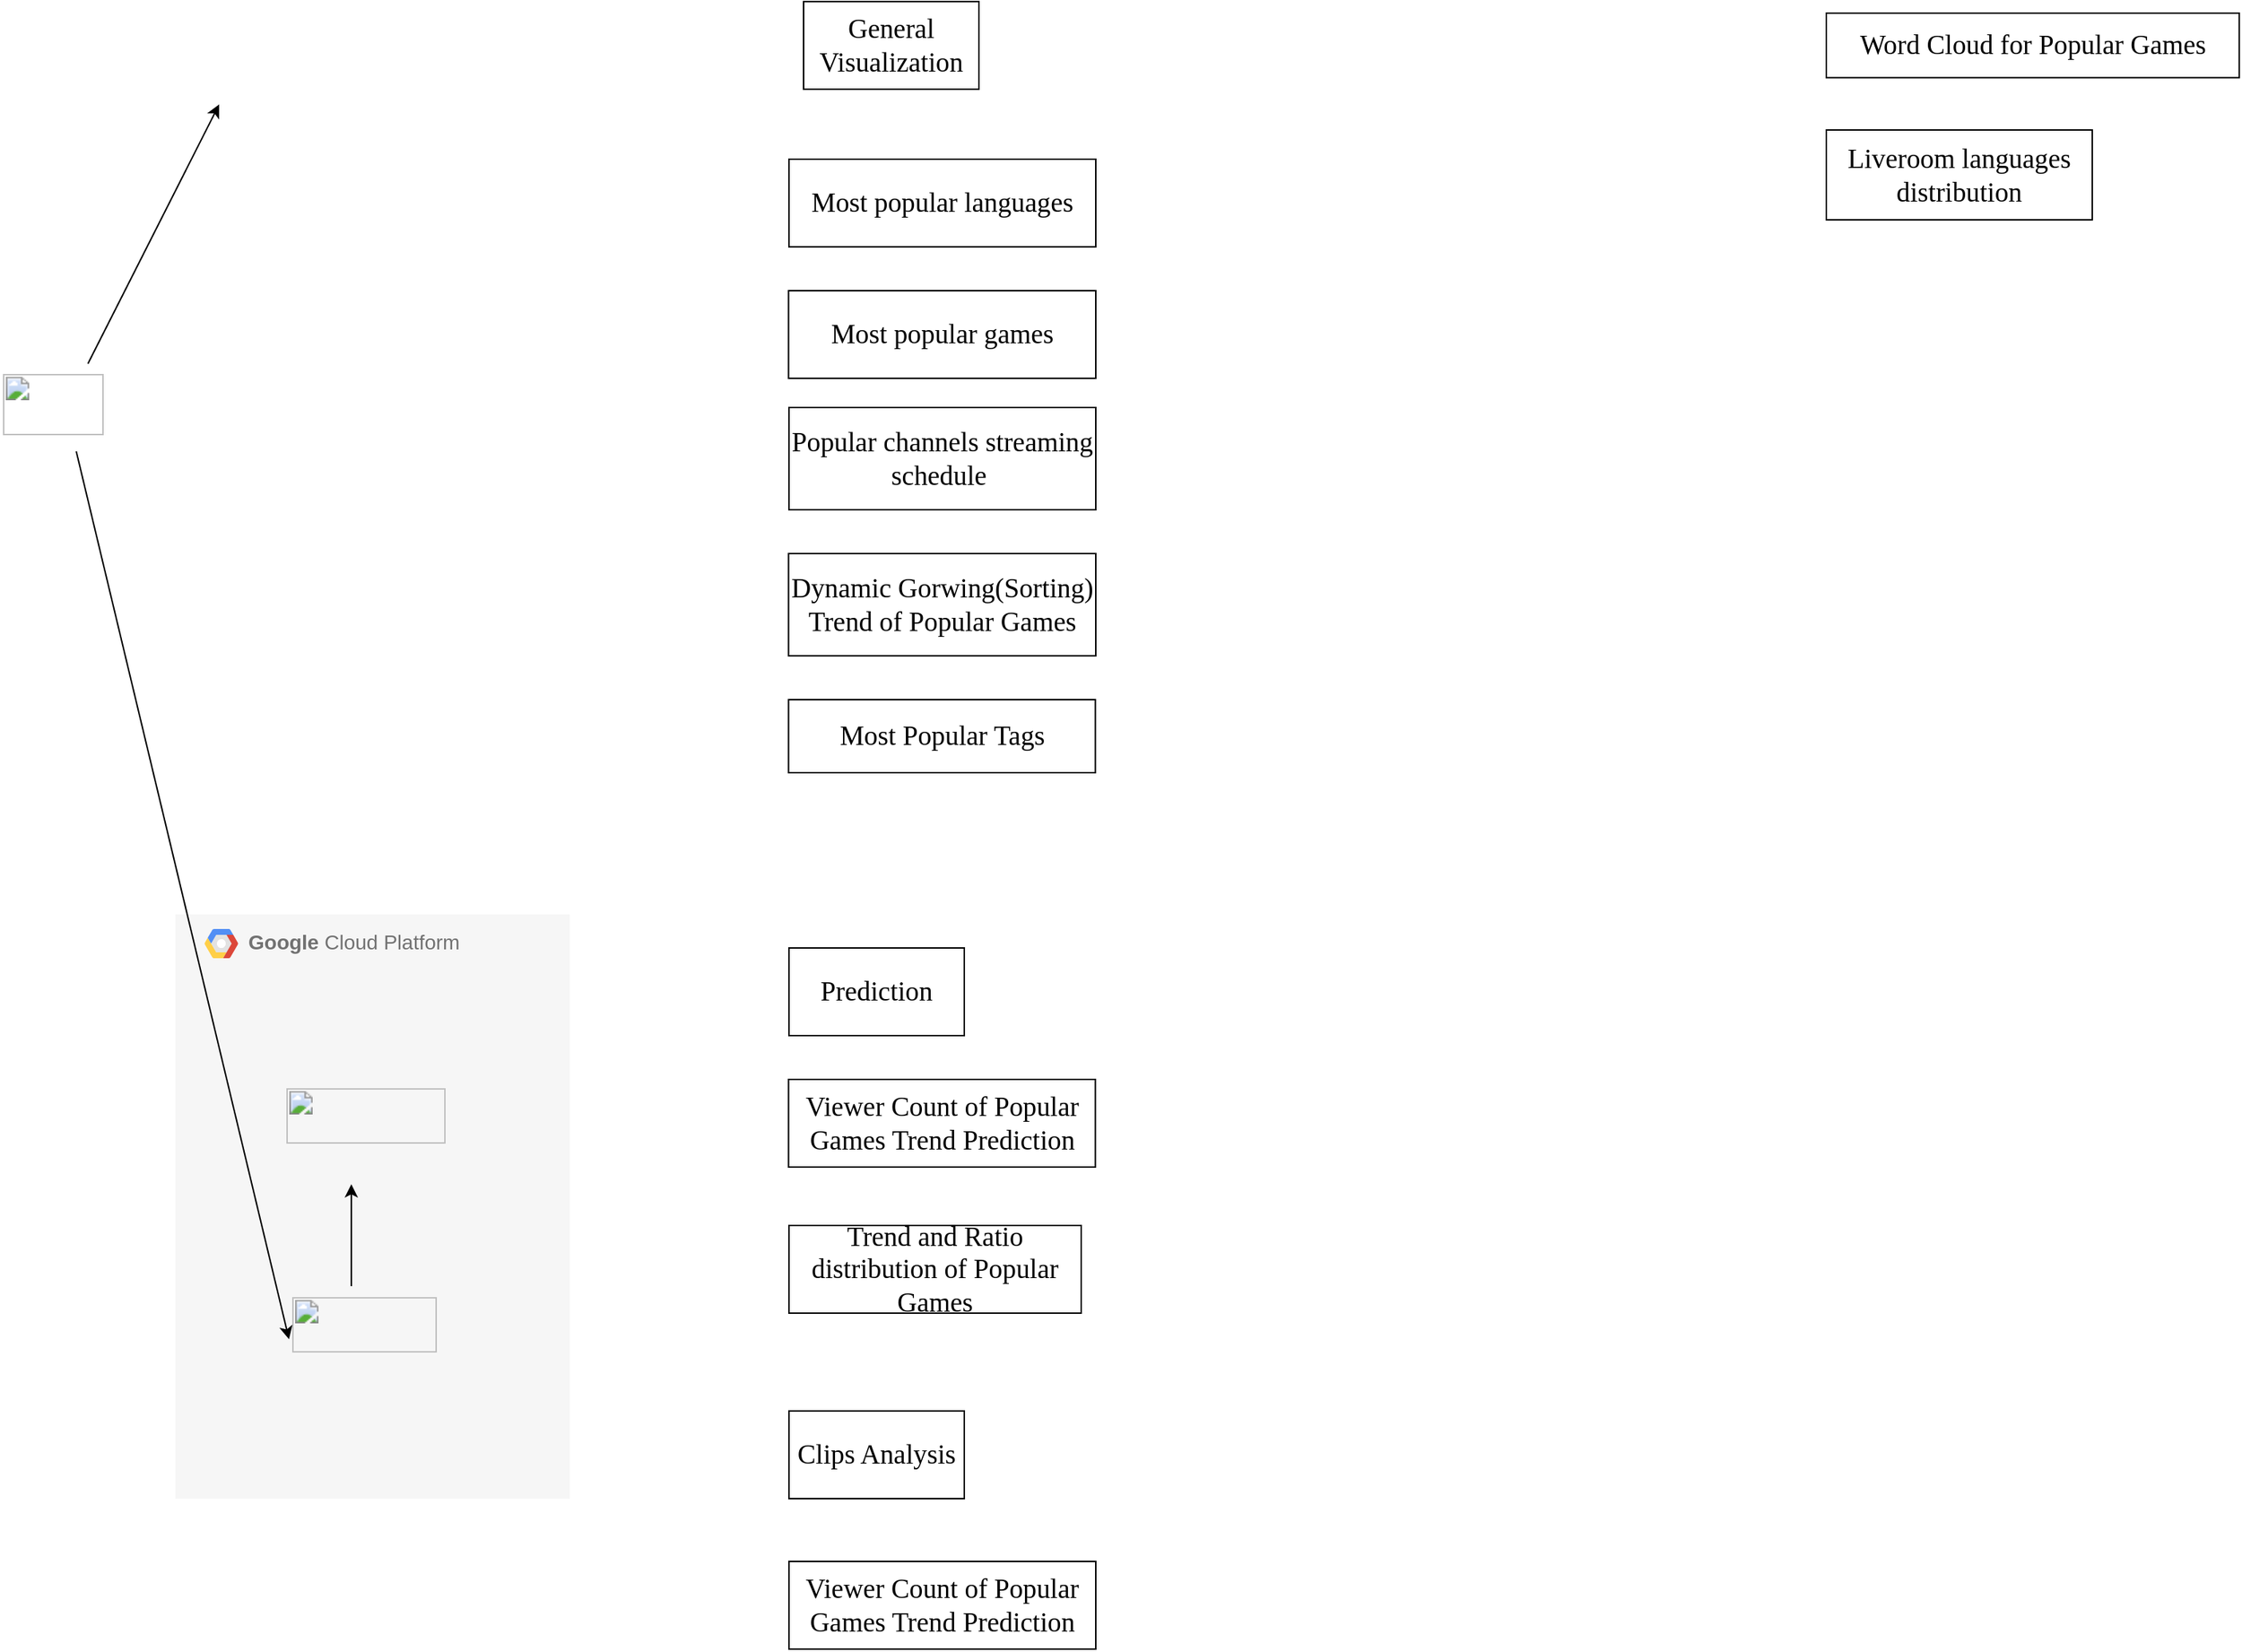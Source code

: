 <mxfile version="16.0.3" type="github">
  <diagram id="d1ab7348-05c3-a1e3-ca4d-12c340fd6b49" name="Page-1">
    <mxGraphModel dx="1557" dy="1133" grid="1" gridSize="10" guides="1" tooltips="1" connect="1" arrows="1" fold="1" page="1" pageScale="1" pageWidth="1169" pageHeight="827" background="none" math="0" shadow="0">
      <root>
        <mxCell id="0" />
        <mxCell id="1" parent="0" />
        <mxCell id="2" value="&lt;b&gt;Google &lt;/b&gt;Cloud Platform" style="fillColor=#F6F6F6;strokeColor=none;shadow=0;gradientColor=none;fontSize=14;align=left;spacing=10;fontColor=#717171;9E9E9E;verticalAlign=top;spacingTop=-4;fontStyle=0;spacingLeft=40;html=1;" parent="1" vertex="1">
          <mxGeometry x="150" y="827" width="270" height="400" as="geometry" />
        </mxCell>
        <mxCell id="3" value="" style="shape=mxgraph.gcp2.google_cloud_platform;fillColor=#F6F6F6;strokeColor=none;shadow=0;gradientColor=none;" parent="2" vertex="1">
          <mxGeometry width="23" height="20" relative="1" as="geometry">
            <mxPoint x="20" y="10" as="offset" />
          </mxGeometry>
        </mxCell>
        <mxCell id="FwzKtPki3mb1ld9PXNBR-416" value="&lt;meta charset=&quot;utf-8&quot;&gt;&lt;b style=&quot;font-weight: normal&quot; id=&quot;docs-internal-guid-316909c4-7fff-a354-a37e-04a39da19070&quot;&gt;&lt;img width=&quot;109px;&quot; height=&quot;38px;&quot; src=&quot;https://lh4.googleusercontent.com/LxayjPjzjKkCL0HYA65VXoyyoOscfMtLdCUFHOa9yM1X0BcX8T2q-nmVEjxp1F3qQI8b09Z7yQ7Oi-YrYqKAyorxqajZQehFD1gsuJcjzZGV7gm6len-y3f4YwtNdV7CPeT-UqFcx-w3&quot;&gt;&lt;/b&gt;" style="text;whiteSpace=wrap;html=1;" vertex="1" parent="2">
          <mxGeometry x="74.273" y="112.001" width="92.368" height="72.727" as="geometry" />
        </mxCell>
        <mxCell id="FwzKtPki3mb1ld9PXNBR-426" style="edgeStyle=none;rounded=0;orthogonalLoop=1;jettySize=auto;html=1;exitX=0.5;exitY=0;exitDx=0;exitDy=0;entryX=0.5;entryY=1;entryDx=0;entryDy=0;startArrow=none;startFill=0;endArrow=classic;endFill=1;" edge="1" parent="2" source="FwzKtPki3mb1ld9PXNBR-417" target="FwzKtPki3mb1ld9PXNBR-416">
          <mxGeometry relative="1" as="geometry" />
        </mxCell>
        <mxCell id="FwzKtPki3mb1ld9PXNBR-417" value="&lt;meta charset=&quot;utf-8&quot;&gt;&lt;b style=&quot;font-weight: normal&quot; id=&quot;docs-internal-guid-be7de013-7fff-e863-e018-794752b9adc6&quot;&gt;&lt;img width=&quot;99px;&quot; height=&quot;38px;&quot; src=&quot;https://lh4.googleusercontent.com/p6YRfAzZ8uXK-DK0cqEtbSDvuzZEOvNlf43y3y0LMpIiRHml8wVQ-_PGyCu_Ihr4Py0xikhgj9YvjcO5uYjP1bFE-3CY24jQOp2UOvnxXTiE6FW6G4hS2_1EoFUIKpSK_PI-m5OdvvJZ&quot;&gt;&lt;/b&gt;" style="text;whiteSpace=wrap;html=1;" vertex="1" parent="2">
          <mxGeometry x="77.826" y="254.539" width="85.263" height="72.727" as="geometry" />
        </mxCell>
        <mxCell id="FwzKtPki3mb1ld9PXNBR-423" style="rounded=0;orthogonalLoop=1;jettySize=auto;html=1;entryX=0;entryY=0.5;entryDx=0;entryDy=0;" edge="1" parent="1" source="FwzKtPki3mb1ld9PXNBR-422" target="FwzKtPki3mb1ld9PXNBR-417">
          <mxGeometry relative="1" as="geometry" />
        </mxCell>
        <mxCell id="FwzKtPki3mb1ld9PXNBR-432" style="edgeStyle=none;rounded=0;orthogonalLoop=1;jettySize=auto;html=1;startArrow=none;startFill=0;endArrow=classic;endFill=1;entryX=0;entryY=0.5;entryDx=0;entryDy=0;" edge="1" parent="1" source="FwzKtPki3mb1ld9PXNBR-422">
          <mxGeometry relative="1" as="geometry">
            <mxPoint x="180" y="272.5" as="targetPoint" />
          </mxGeometry>
        </mxCell>
        <mxCell id="FwzKtPki3mb1ld9PXNBR-422" value="&lt;meta charset=&quot;utf-8&quot;&gt;&lt;b style=&quot;font-weight: normal&quot; id=&quot;docs-internal-guid-10e85950-7fff-221c-757d-98746445bb83&quot;&gt;&lt;img width=&quot;69px;&quot; height=&quot;42px;&quot; src=&quot;https://lh4.googleusercontent.com/X52n6nIi6jDqoepzxWdQs9FHmvJdhyaC0_WNMeD2bkYeshL-ofyDqp7nEUyaDXw-bSMHPeZ2HCtH1UnEVc7JYRm8Pd8ADoOUmh9U-MvJmXZkl06Tbhu9JHNu4-7Vtsmsyg2eG3Eg_0I-&quot;&gt;&lt;/b&gt;" style="text;whiteSpace=wrap;html=1;" vertex="1" parent="1">
          <mxGeometry x="30" y="450" width="90" height="60" as="geometry" />
        </mxCell>
        <mxCell id="FwzKtPki3mb1ld9PXNBR-427" value="&lt;span id=&quot;docs-internal-guid-2ce76dfb-7fff-349d-ac28-97f2d1292088&quot;&gt;&lt;p dir=&quot;ltr&quot; style=&quot;line-height: 1.2 ; margin-top: 0pt ; margin-bottom: 0pt&quot;&gt;&lt;span style=&quot;font-size: 14pt ; font-family: &amp;#34;times new roman&amp;#34; ; background-color: transparent ; vertical-align: baseline&quot;&gt;Most popular games&lt;/span&gt;&lt;/p&gt;&lt;/span&gt;" style="rounded=0;whiteSpace=wrap;html=1;" vertex="1" parent="1">
          <mxGeometry x="569.71" y="400" width="210.29" height="60" as="geometry" />
        </mxCell>
        <mxCell id="FwzKtPki3mb1ld9PXNBR-428" value="&lt;span id=&quot;docs-internal-guid-f2099569-7fff-49e5-ad49-60f66e554181&quot;&gt;&lt;p dir=&quot;ltr&quot; style=&quot;line-height: 1.2 ; margin-top: 0pt ; margin-bottom: 0pt&quot;&gt;&lt;span style=&quot;font-size: 14pt ; font-family: &amp;#34;times new roman&amp;#34; ; background-color: transparent ; vertical-align: baseline&quot;&gt;Most Popular Tags&lt;/span&gt;&lt;/p&gt;&lt;/span&gt;" style="rounded=0;whiteSpace=wrap;html=1;" vertex="1" parent="1">
          <mxGeometry x="569.71" y="680" width="210" height="50" as="geometry" />
        </mxCell>
        <mxCell id="FwzKtPki3mb1ld9PXNBR-429" value="&lt;span id=&quot;docs-internal-guid-b67f78e4-7fff-6282-d4a9-ceaf25853f4b&quot;&gt;&lt;p dir=&quot;ltr&quot; style=&quot;line-height: 1.2 ; margin-top: 0pt ; margin-bottom: 0pt&quot;&gt;&lt;span style=&quot;font-size: 14pt ; font-family: &amp;#34;times new roman&amp;#34; ; background-color: transparent ; vertical-align: baseline&quot;&gt;Liveroom languages distribution&lt;/span&gt;&lt;/p&gt;&lt;/span&gt;" style="rounded=0;whiteSpace=wrap;html=1;" vertex="1" parent="1">
          <mxGeometry x="1280.004" y="289.998" width="182.031" height="61.48" as="geometry" />
        </mxCell>
        <mxCell id="FwzKtPki3mb1ld9PXNBR-430" value="&lt;span id=&quot;docs-internal-guid-ad0c3780-7fff-cd07-1164-dee59d45e2b9&quot;&gt;&lt;p dir=&quot;ltr&quot; style=&quot;line-height: 1.2 ; margin-top: 0pt ; margin-bottom: 0pt&quot;&gt;&lt;span style=&quot;font-size: 14pt ; font-family: &amp;#34;times new roman&amp;#34; ; background-color: transparent ; vertical-align: baseline&quot;&gt;Most popular languages&lt;/span&gt;&lt;/p&gt;&lt;/span&gt;" style="rounded=0;whiteSpace=wrap;html=1;" vertex="1" parent="1">
          <mxGeometry x="570" y="310" width="210" height="60" as="geometry" />
        </mxCell>
        <mxCell id="FwzKtPki3mb1ld9PXNBR-431" value="&lt;span id=&quot;docs-internal-guid-a5e62a4f-7fff-e1d5-d023-8a1d94ddb87b&quot;&gt;&lt;p dir=&quot;ltr&quot; style=&quot;line-height: 1.2 ; margin-top: 0pt ; margin-bottom: 0pt&quot;&gt;&lt;span style=&quot;font-size: 14pt ; font-family: &amp;#34;times new roman&amp;#34; ; background-color: transparent ; vertical-align: baseline&quot;&gt;Popular channels streaming schedule&amp;nbsp;&lt;/span&gt;&lt;/p&gt;&lt;/span&gt;" style="rounded=0;whiteSpace=wrap;html=1;" vertex="1" parent="1">
          <mxGeometry x="570" y="480" width="210" height="70" as="geometry" />
        </mxCell>
        <mxCell id="FwzKtPki3mb1ld9PXNBR-433" value="&lt;span id=&quot;docs-internal-guid-b67f78e4-7fff-6282-d4a9-ceaf25853f4b&quot; style=&quot;font-size: 18.667px&quot;&gt;&lt;p dir=&quot;ltr&quot; style=&quot;line-height: 1.2 ; margin-top: 0pt ; margin-bottom: 0pt&quot;&gt;&lt;font face=&quot;times new roman&quot;&gt;Dynamic Gorwing(Sorting) Trend of Popular Games&lt;/font&gt;&lt;/p&gt;&lt;/span&gt;" style="rounded=0;whiteSpace=wrap;html=1;" vertex="1" parent="1">
          <mxGeometry x="569.71" y="580" width="210.29" height="70" as="geometry" />
        </mxCell>
        <mxCell id="FwzKtPki3mb1ld9PXNBR-434" value="&lt;span id=&quot;docs-internal-guid-b67f78e4-7fff-6282-d4a9-ceaf25853f4b&quot; style=&quot;font-size: 18.667px&quot;&gt;&lt;p dir=&quot;ltr&quot; style=&quot;line-height: 1.2 ; margin-top: 0pt ; margin-bottom: 0pt&quot;&gt;&lt;font face=&quot;times new roman&quot;&gt;Word Cloud for Popular Games&lt;/font&gt;&lt;/p&gt;&lt;/span&gt;" style="rounded=0;whiteSpace=wrap;html=1;" vertex="1" parent="1">
          <mxGeometry x="1280" y="210.002" width="282.634" height="44.196" as="geometry" />
        </mxCell>
        <mxCell id="FwzKtPki3mb1ld9PXNBR-450" value="&lt;span style=&quot;font-family: &amp;#34;times new roman&amp;#34; ; font-size: 18.667px&quot;&gt;General Visualization&lt;/span&gt;" style="rounded=0;whiteSpace=wrap;html=1;fillColor=none;" vertex="1" parent="1">
          <mxGeometry x="580" y="202.1" width="120" height="60" as="geometry" />
        </mxCell>
        <mxCell id="FwzKtPki3mb1ld9PXNBR-454" value="&lt;font face=&quot;times new roman&quot;&gt;&lt;span style=&quot;font-size: 18.667px&quot;&gt;Prediction&lt;/span&gt;&lt;/font&gt;" style="rounded=0;whiteSpace=wrap;html=1;fillColor=none;" vertex="1" parent="1">
          <mxGeometry x="570" y="850" width="120" height="60" as="geometry" />
        </mxCell>
        <mxCell id="FwzKtPki3mb1ld9PXNBR-455" value="&lt;span id=&quot;docs-internal-guid-ad0c3780-7fff-cd07-1164-dee59d45e2b9&quot;&gt;&lt;p dir=&quot;ltr&quot; style=&quot;line-height: 1.2 ; margin-top: 0pt ; margin-bottom: 0pt&quot;&gt;&lt;span style=&quot;font-size: 14pt ; font-family: &amp;#34;times new roman&amp;#34; ; background-color: transparent ; vertical-align: baseline&quot;&gt;Viewer Count of Popular Games Trend Prediction&lt;/span&gt;&lt;/p&gt;&lt;/span&gt;" style="rounded=0;whiteSpace=wrap;html=1;" vertex="1" parent="1">
          <mxGeometry x="569.71" y="940" width="210" height="60" as="geometry" />
        </mxCell>
        <mxCell id="FwzKtPki3mb1ld9PXNBR-456" value="&lt;span id=&quot;docs-internal-guid-ad0c3780-7fff-cd07-1164-dee59d45e2b9&quot;&gt;&lt;p dir=&quot;ltr&quot; style=&quot;line-height: 1.2 ; margin-top: 0pt ; margin-bottom: 0pt&quot;&gt;&lt;span style=&quot;font-size: 14pt ; font-family: &amp;#34;times new roman&amp;#34; ; background-color: transparent ; vertical-align: baseline&quot;&gt;Trend and Ratio distribution of Popular Games&lt;/span&gt;&lt;/p&gt;&lt;/span&gt;" style="rounded=0;whiteSpace=wrap;html=1;" vertex="1" parent="1">
          <mxGeometry x="570" y="1040" width="200" height="60" as="geometry" />
        </mxCell>
        <mxCell id="FwzKtPki3mb1ld9PXNBR-457" value="&lt;font face=&quot;times new roman&quot;&gt;&lt;span style=&quot;font-size: 18.667px&quot;&gt;Clips Analysis&lt;/span&gt;&lt;/font&gt;" style="rounded=0;whiteSpace=wrap;html=1;fillColor=none;" vertex="1" parent="1">
          <mxGeometry x="570" y="1167" width="120" height="60" as="geometry" />
        </mxCell>
        <mxCell id="FwzKtPki3mb1ld9PXNBR-458" value="&lt;span id=&quot;docs-internal-guid-ad0c3780-7fff-cd07-1164-dee59d45e2b9&quot;&gt;&lt;p dir=&quot;ltr&quot; style=&quot;line-height: 1.2 ; margin-top: 0pt ; margin-bottom: 0pt&quot;&gt;&lt;span style=&quot;font-size: 14pt ; font-family: &amp;#34;times new roman&amp;#34; ; background-color: transparent ; vertical-align: baseline&quot;&gt;Viewer Count of Popular Games Trend Prediction&lt;/span&gt;&lt;/p&gt;&lt;/span&gt;" style="rounded=0;whiteSpace=wrap;html=1;" vertex="1" parent="1">
          <mxGeometry x="570" y="1270" width="210" height="60" as="geometry" />
        </mxCell>
      </root>
    </mxGraphModel>
  </diagram>
</mxfile>
